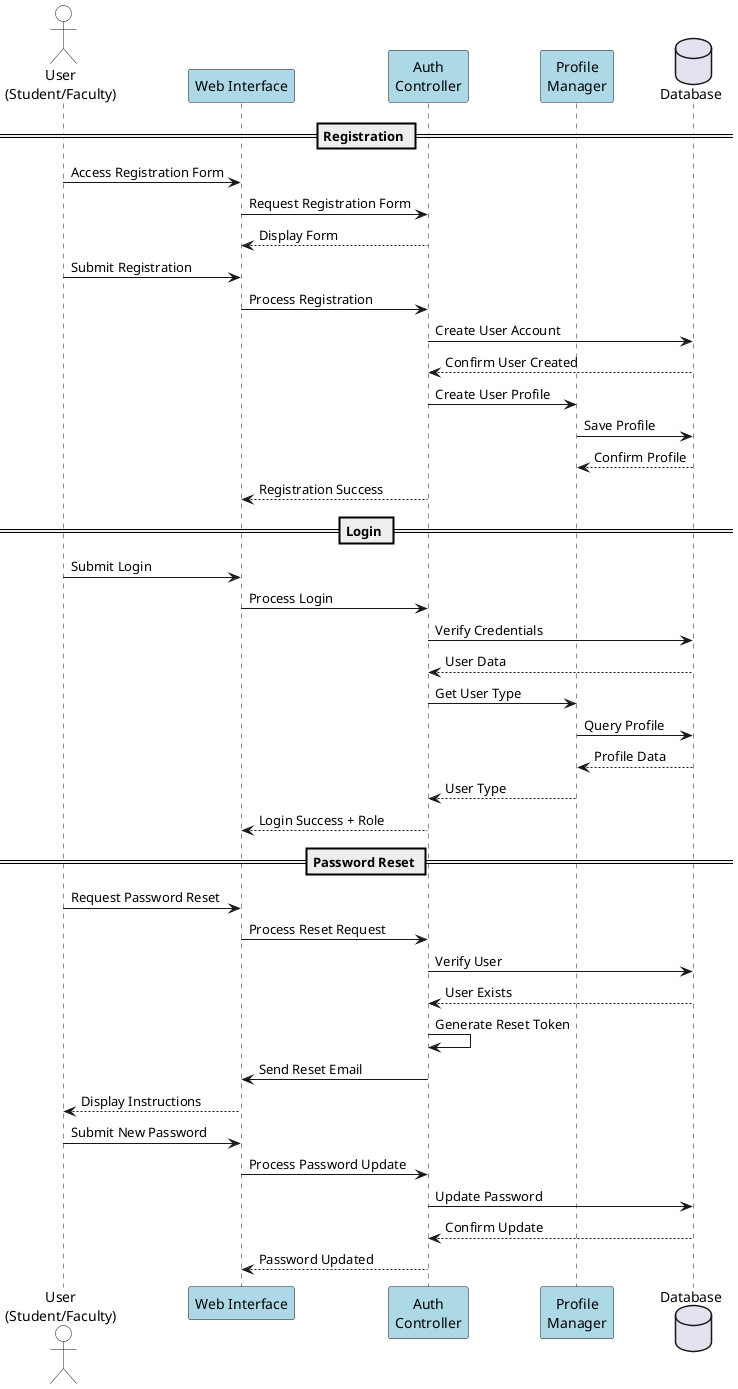 @startuml Authentication Process

skinparam sequence {
    ParticipantBackgroundColor LightBlue
    ActorBackgroundColor White
    DatabaseBackgroundColor LightGray
}

actor "User\n(Student/Faculty)" as User
participant "Web Interface" as UI
participant "Auth\nController" as Auth
participant "Profile\nManager" as Profile
database "Database" as DB

== Registration ==
User -> UI: Access Registration Form
UI -> Auth: Request Registration Form
Auth --> UI: Display Form

User -> UI: Submit Registration
UI -> Auth: Process Registration
Auth -> DB: Create User Account
DB --> Auth: Confirm User Created
Auth -> Profile: Create User Profile
Profile -> DB: Save Profile
DB --> Profile: Confirm Profile
Auth --> UI: Registration Success

== Login ==
User -> UI: Submit Login
UI -> Auth: Process Login
Auth -> DB: Verify Credentials
DB --> Auth: User Data
Auth -> Profile: Get User Type
Profile -> DB: Query Profile
DB --> Profile: Profile Data
Profile --> Auth: User Type
Auth --> UI: Login Success + Role

== Password Reset ==
User -> UI: Request Password Reset
UI -> Auth: Process Reset Request
Auth -> DB: Verify User
DB --> Auth: User Exists
Auth -> Auth: Generate Reset Token
Auth -> UI: Send Reset Email
UI --> User: Display Instructions

User -> UI: Submit New Password
UI -> Auth: Process Password Update
Auth -> DB: Update Password
DB --> Auth: Confirm Update
Auth --> UI: Password Updated

@enduml
